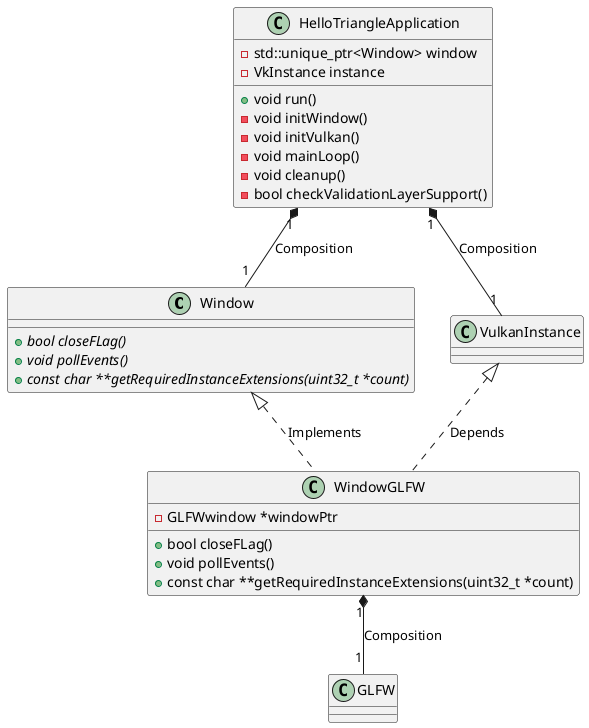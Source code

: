 @startuml

Window <|.. WindowGLFW : Implements
VulkanInstance <|.. WindowGLFW : Depends
HelloTriangleApplication "1" *-- "1" Window : Composition
WindowGLFW "1" *-- "1" GLFW : Composition
HelloTriangleApplication "1" *-- "1" VulkanInstance : Composition


class HelloTriangleApplication {
    +void run()
    -void initWindow()
    -void initVulkan()
    -void mainLoop()
    -void cleanup()
    -bool checkValidationLayerSupport()
    -std::unique_ptr<Window> window
    -VkInstance instance
}

class Window {
 +{abstract} bool closeFLag()
 +{abstract} void pollEvents()
 +{abstract} const char **getRequiredInstanceExtensions(uint32_t *count)
}

class WindowGLFW {
 +bool closeFLag()
 +void pollEvents()
 +const char **getRequiredInstanceExtensions(uint32_t *count)
 -GLFWwindow *windowPtr
}

@enduml


